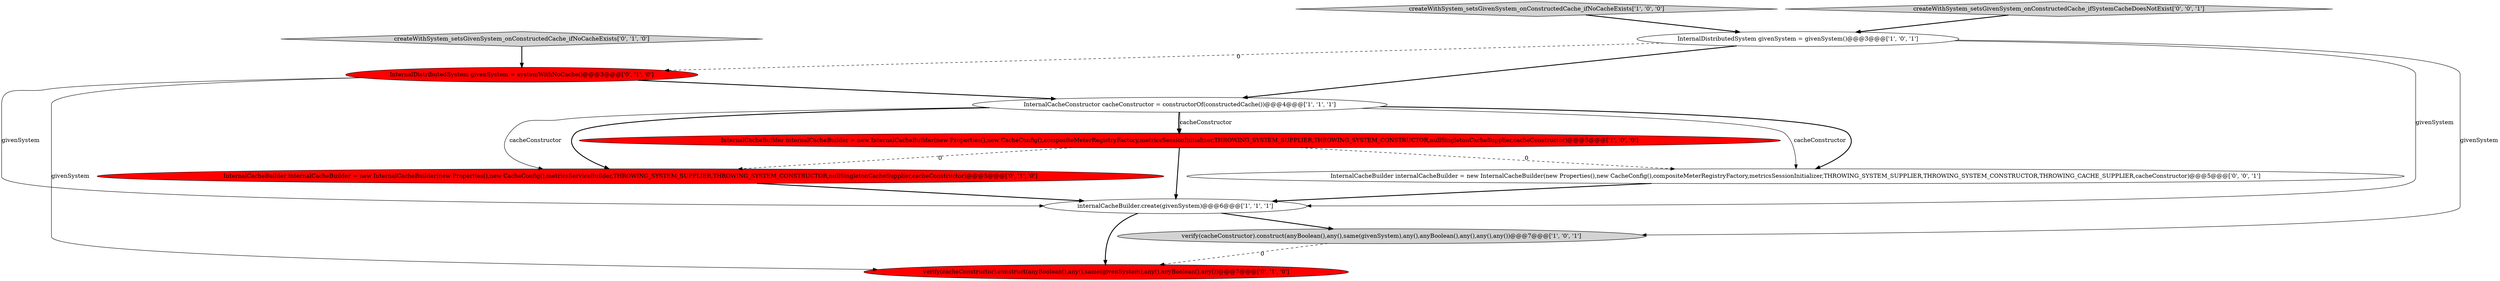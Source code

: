 digraph {
4 [style = filled, label = "createWithSystem_setsGivenSystem_onConstructedCache_ifNoCacheExists['1', '0', '0']", fillcolor = lightgray, shape = diamond image = "AAA0AAABBB1BBB"];
2 [style = filled, label = "InternalDistributedSystem givenSystem = givenSystem()@@@3@@@['1', '0', '1']", fillcolor = white, shape = ellipse image = "AAA0AAABBB1BBB"];
7 [style = filled, label = "createWithSystem_setsGivenSystem_onConstructedCache_ifNoCacheExists['0', '1', '0']", fillcolor = lightgray, shape = diamond image = "AAA0AAABBB2BBB"];
0 [style = filled, label = "InternalCacheConstructor cacheConstructor = constructorOf(constructedCache())@@@4@@@['1', '1', '1']", fillcolor = white, shape = ellipse image = "AAA0AAABBB1BBB"];
5 [style = filled, label = "InternalCacheBuilder internalCacheBuilder = new InternalCacheBuilder(new Properties(),new CacheConfig(),compositeMeterRegistryFactory,metricsSessionInitializer,THROWING_SYSTEM_SUPPLIER,THROWING_SYSTEM_CONSTRUCTOR,nullSingletonCacheSupplier,cacheConstructor)@@@5@@@['1', '0', '0']", fillcolor = red, shape = ellipse image = "AAA1AAABBB1BBB"];
10 [style = filled, label = "createWithSystem_setsGivenSystem_onConstructedCache_ifSystemCacheDoesNotExist['0', '0', '1']", fillcolor = lightgray, shape = diamond image = "AAA0AAABBB3BBB"];
9 [style = filled, label = "verify(cacheConstructor).construct(anyBoolean(),any(),same(givenSystem),any(),anyBoolean(),any())@@@7@@@['0', '1', '0']", fillcolor = red, shape = ellipse image = "AAA1AAABBB2BBB"];
1 [style = filled, label = "internalCacheBuilder.create(givenSystem)@@@6@@@['1', '1', '1']", fillcolor = white, shape = ellipse image = "AAA0AAABBB1BBB"];
8 [style = filled, label = "InternalCacheBuilder internalCacheBuilder = new InternalCacheBuilder(new Properties(),new CacheConfig(),metricsServiceBuilder,THROWING_SYSTEM_SUPPLIER,THROWING_SYSTEM_CONSTRUCTOR,nullSingletonCacheSupplier,cacheConstructor)@@@5@@@['0', '1', '0']", fillcolor = red, shape = ellipse image = "AAA1AAABBB2BBB"];
6 [style = filled, label = "InternalDistributedSystem givenSystem = systemWithNoCache()@@@3@@@['0', '1', '0']", fillcolor = red, shape = ellipse image = "AAA1AAABBB2BBB"];
3 [style = filled, label = "verify(cacheConstructor).construct(anyBoolean(),any(),same(givenSystem),any(),anyBoolean(),any(),any(),any())@@@7@@@['1', '0', '1']", fillcolor = lightgray, shape = ellipse image = "AAA0AAABBB1BBB"];
11 [style = filled, label = "InternalCacheBuilder internalCacheBuilder = new InternalCacheBuilder(new Properties(),new CacheConfig(),compositeMeterRegistryFactory,metricsSessionInitializer,THROWING_SYSTEM_SUPPLIER,THROWING_SYSTEM_CONSTRUCTOR,THROWING_CACHE_SUPPLIER,cacheConstructor)@@@5@@@['0', '0', '1']", fillcolor = white, shape = ellipse image = "AAA0AAABBB3BBB"];
2->1 [style = solid, label="givenSystem"];
0->11 [style = solid, label="cacheConstructor"];
11->1 [style = bold, label=""];
1->3 [style = bold, label=""];
0->11 [style = bold, label=""];
6->0 [style = bold, label=""];
2->3 [style = solid, label="givenSystem"];
4->2 [style = bold, label=""];
1->9 [style = bold, label=""];
0->8 [style = solid, label="cacheConstructor"];
8->1 [style = bold, label=""];
0->5 [style = solid, label="cacheConstructor"];
5->1 [style = bold, label=""];
2->0 [style = bold, label=""];
6->9 [style = solid, label="givenSystem"];
5->11 [style = dashed, label="0"];
3->9 [style = dashed, label="0"];
7->6 [style = bold, label=""];
0->8 [style = bold, label=""];
6->1 [style = solid, label="givenSystem"];
2->6 [style = dashed, label="0"];
5->8 [style = dashed, label="0"];
10->2 [style = bold, label=""];
0->5 [style = bold, label=""];
}

